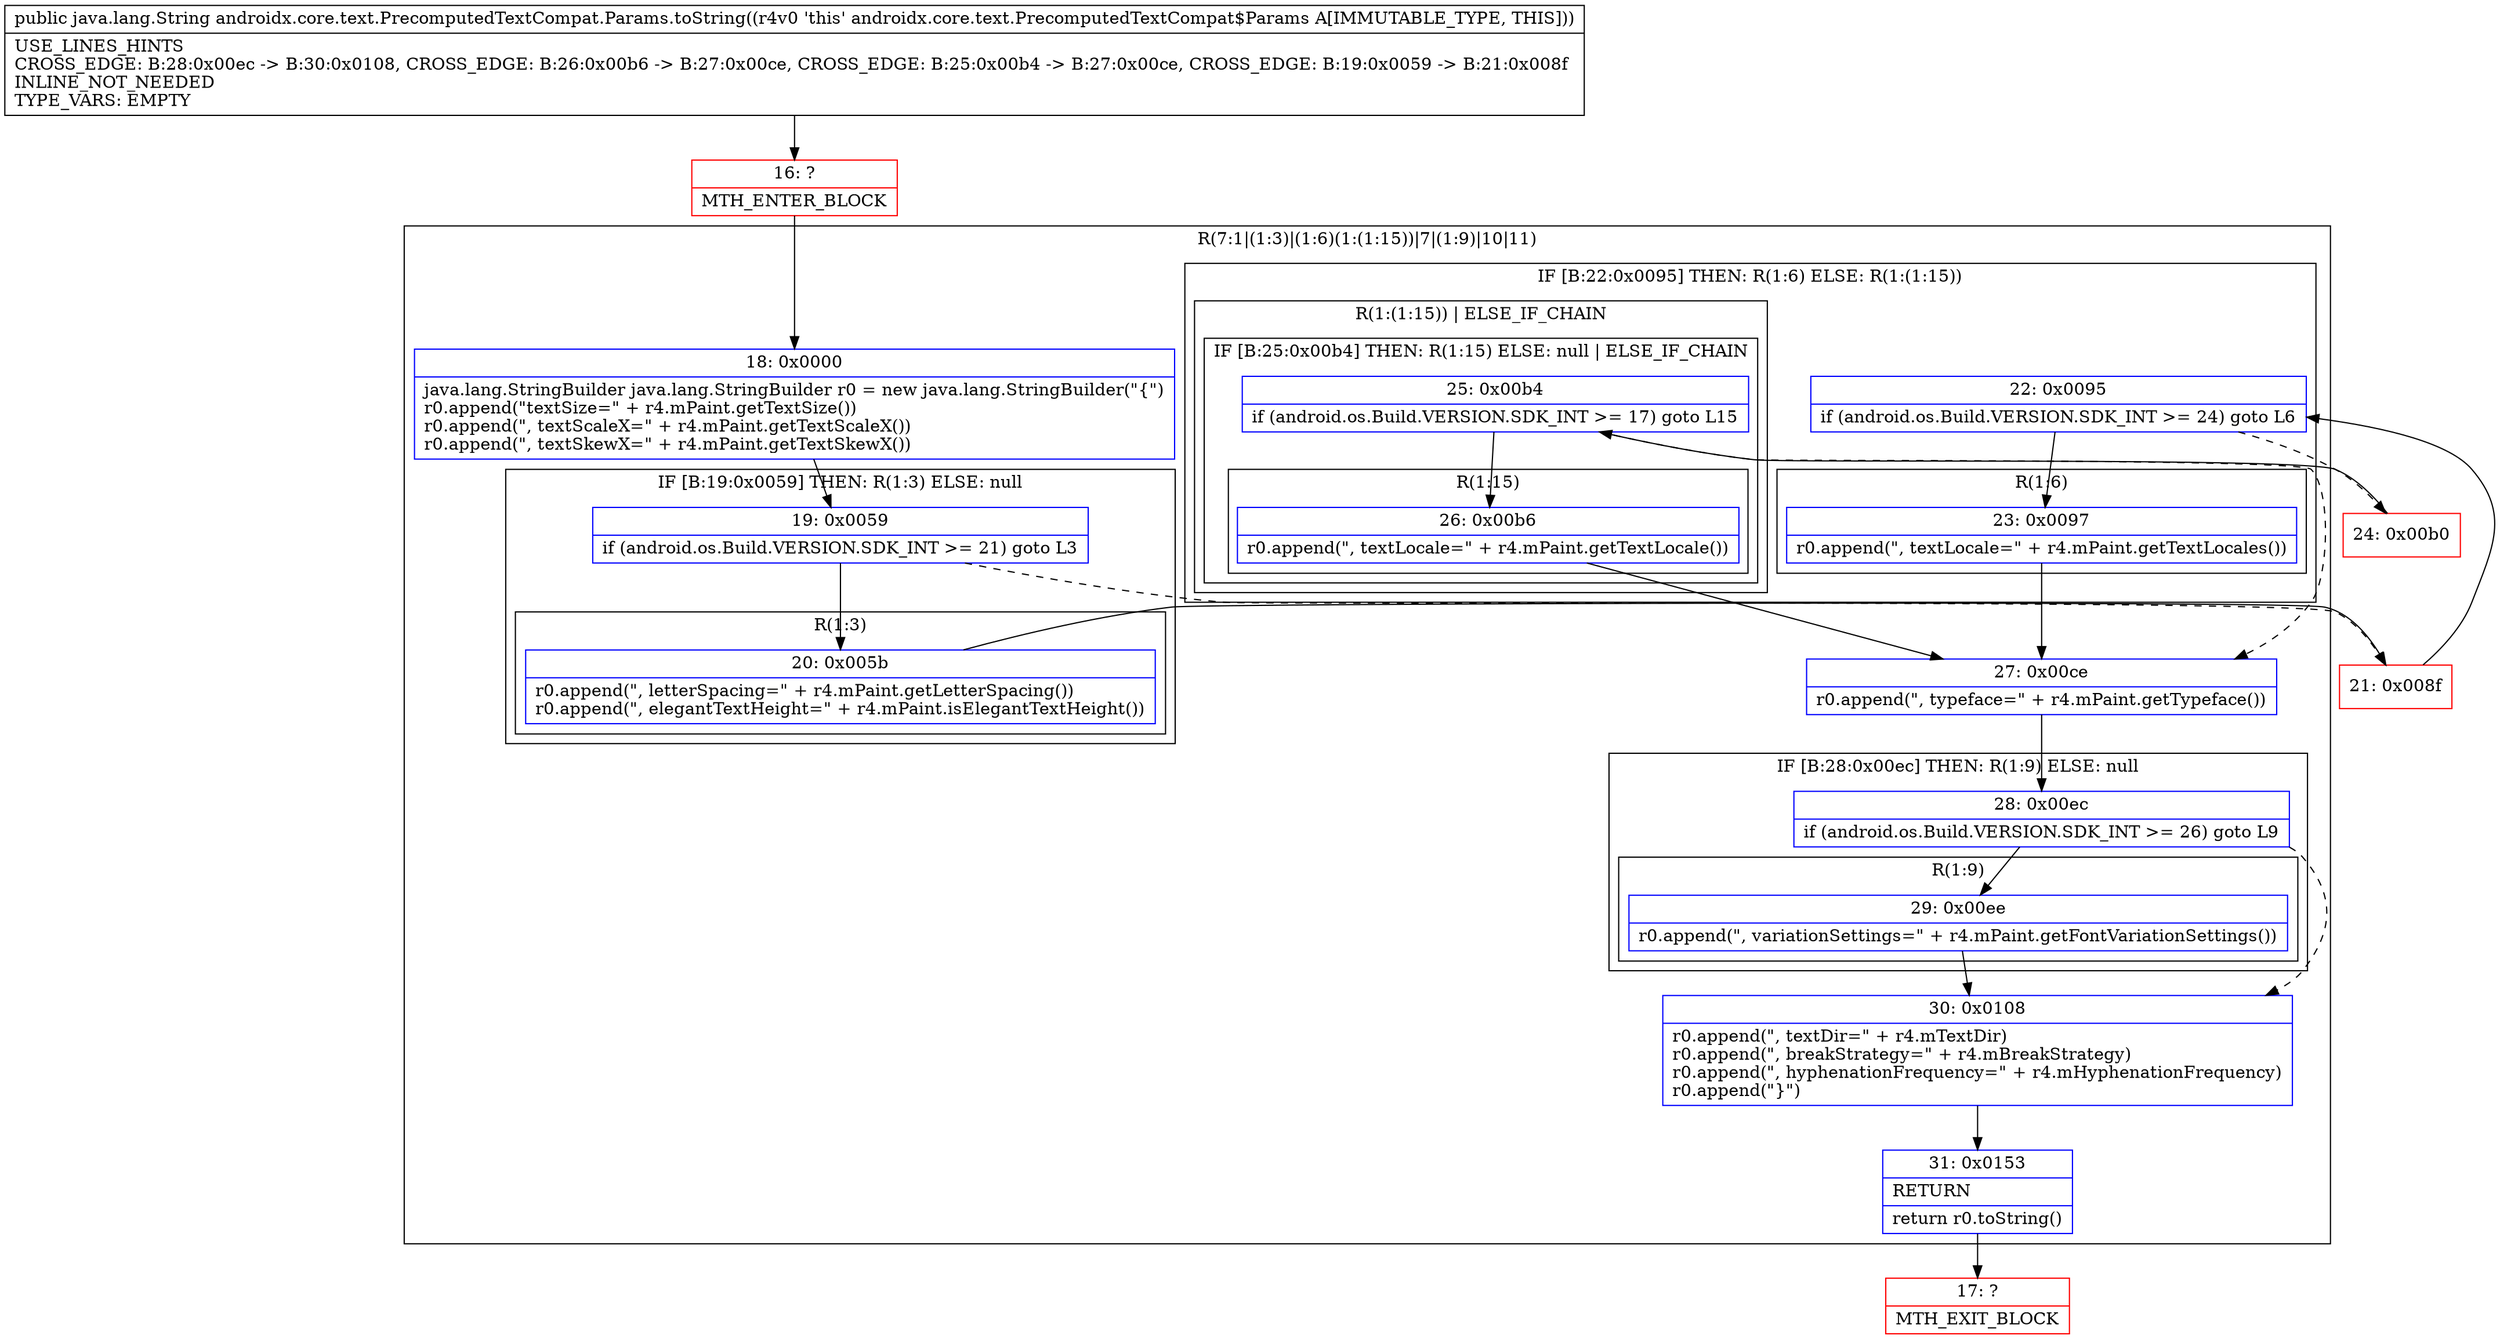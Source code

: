 digraph "CFG forandroidx.core.text.PrecomputedTextCompat.Params.toString()Ljava\/lang\/String;" {
subgraph cluster_Region_313474885 {
label = "R(7:1|(1:3)|(1:6)(1:(1:15))|7|(1:9)|10|11)";
node [shape=record,color=blue];
Node_18 [shape=record,label="{18\:\ 0x0000|java.lang.StringBuilder java.lang.StringBuilder r0 = new java.lang.StringBuilder(\"\{\")\lr0.append(\"textSize=\" + r4.mPaint.getTextSize())\lr0.append(\", textScaleX=\" + r4.mPaint.getTextScaleX())\lr0.append(\", textSkewX=\" + r4.mPaint.getTextSkewX())\l}"];
subgraph cluster_IfRegion_679828253 {
label = "IF [B:19:0x0059] THEN: R(1:3) ELSE: null";
node [shape=record,color=blue];
Node_19 [shape=record,label="{19\:\ 0x0059|if (android.os.Build.VERSION.SDK_INT \>= 21) goto L3\l}"];
subgraph cluster_Region_200668559 {
label = "R(1:3)";
node [shape=record,color=blue];
Node_20 [shape=record,label="{20\:\ 0x005b|r0.append(\", letterSpacing=\" + r4.mPaint.getLetterSpacing())\lr0.append(\", elegantTextHeight=\" + r4.mPaint.isElegantTextHeight())\l}"];
}
}
subgraph cluster_IfRegion_1164641680 {
label = "IF [B:22:0x0095] THEN: R(1:6) ELSE: R(1:(1:15))";
node [shape=record,color=blue];
Node_22 [shape=record,label="{22\:\ 0x0095|if (android.os.Build.VERSION.SDK_INT \>= 24) goto L6\l}"];
subgraph cluster_Region_2035868468 {
label = "R(1:6)";
node [shape=record,color=blue];
Node_23 [shape=record,label="{23\:\ 0x0097|r0.append(\", textLocale=\" + r4.mPaint.getTextLocales())\l}"];
}
subgraph cluster_Region_722871637 {
label = "R(1:(1:15)) | ELSE_IF_CHAIN\l";
node [shape=record,color=blue];
subgraph cluster_IfRegion_410723390 {
label = "IF [B:25:0x00b4] THEN: R(1:15) ELSE: null | ELSE_IF_CHAIN\l";
node [shape=record,color=blue];
Node_25 [shape=record,label="{25\:\ 0x00b4|if (android.os.Build.VERSION.SDK_INT \>= 17) goto L15\l}"];
subgraph cluster_Region_431993441 {
label = "R(1:15)";
node [shape=record,color=blue];
Node_26 [shape=record,label="{26\:\ 0x00b6|r0.append(\", textLocale=\" + r4.mPaint.getTextLocale())\l}"];
}
}
}
}
Node_27 [shape=record,label="{27\:\ 0x00ce|r0.append(\", typeface=\" + r4.mPaint.getTypeface())\l}"];
subgraph cluster_IfRegion_438622623 {
label = "IF [B:28:0x00ec] THEN: R(1:9) ELSE: null";
node [shape=record,color=blue];
Node_28 [shape=record,label="{28\:\ 0x00ec|if (android.os.Build.VERSION.SDK_INT \>= 26) goto L9\l}"];
subgraph cluster_Region_1912730372 {
label = "R(1:9)";
node [shape=record,color=blue];
Node_29 [shape=record,label="{29\:\ 0x00ee|r0.append(\", variationSettings=\" + r4.mPaint.getFontVariationSettings())\l}"];
}
}
Node_30 [shape=record,label="{30\:\ 0x0108|r0.append(\", textDir=\" + r4.mTextDir)\lr0.append(\", breakStrategy=\" + r4.mBreakStrategy)\lr0.append(\", hyphenationFrequency=\" + r4.mHyphenationFrequency)\lr0.append(\"\}\")\l}"];
Node_31 [shape=record,label="{31\:\ 0x0153|RETURN\l|return r0.toString()\l}"];
}
Node_16 [shape=record,color=red,label="{16\:\ ?|MTH_ENTER_BLOCK\l}"];
Node_21 [shape=record,color=red,label="{21\:\ 0x008f}"];
Node_17 [shape=record,color=red,label="{17\:\ ?|MTH_EXIT_BLOCK\l}"];
Node_24 [shape=record,color=red,label="{24\:\ 0x00b0}"];
MethodNode[shape=record,label="{public java.lang.String androidx.core.text.PrecomputedTextCompat.Params.toString((r4v0 'this' androidx.core.text.PrecomputedTextCompat$Params A[IMMUTABLE_TYPE, THIS]))  | USE_LINES_HINTS\lCROSS_EDGE: B:28:0x00ec \-\> B:30:0x0108, CROSS_EDGE: B:26:0x00b6 \-\> B:27:0x00ce, CROSS_EDGE: B:25:0x00b4 \-\> B:27:0x00ce, CROSS_EDGE: B:19:0x0059 \-\> B:21:0x008f\lINLINE_NOT_NEEDED\lTYPE_VARS: EMPTY\l}"];
MethodNode -> Node_16;Node_18 -> Node_19;
Node_19 -> Node_20;
Node_19 -> Node_21[style=dashed];
Node_20 -> Node_21;
Node_22 -> Node_23;
Node_22 -> Node_24[style=dashed];
Node_23 -> Node_27;
Node_25 -> Node_26;
Node_25 -> Node_27[style=dashed];
Node_26 -> Node_27;
Node_27 -> Node_28;
Node_28 -> Node_29;
Node_28 -> Node_30[style=dashed];
Node_29 -> Node_30;
Node_30 -> Node_31;
Node_31 -> Node_17;
Node_16 -> Node_18;
Node_21 -> Node_22;
Node_24 -> Node_25;
}

